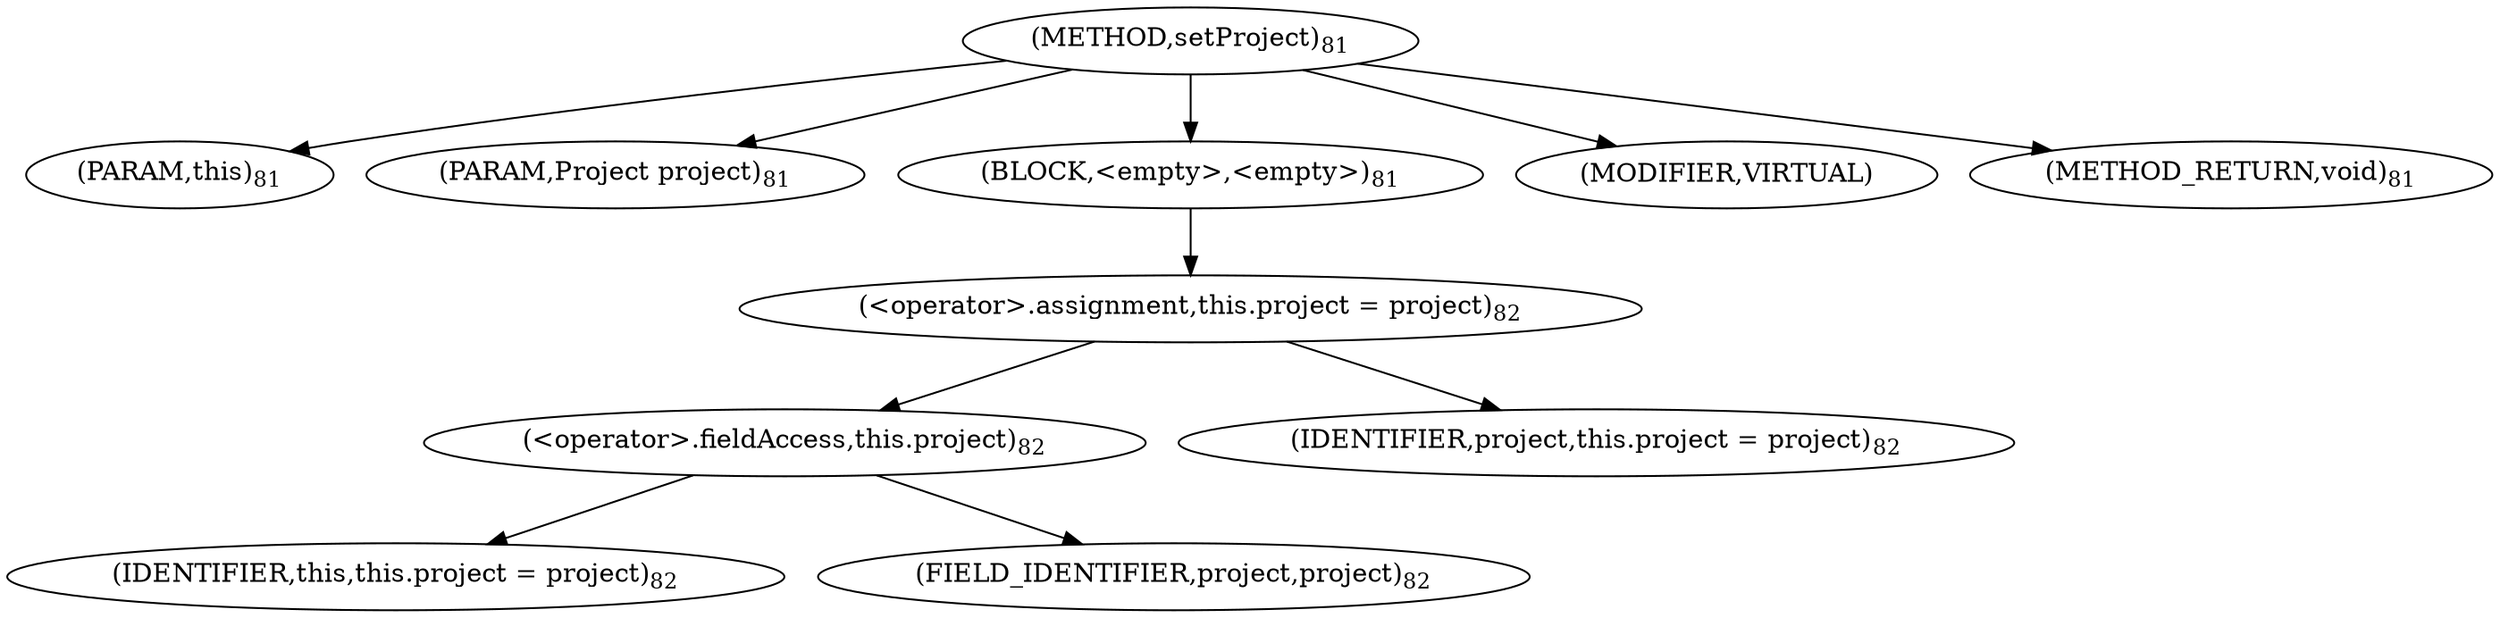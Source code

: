 digraph "setProject" {  
"68" [label = <(METHOD,setProject)<SUB>81</SUB>> ]
"4" [label = <(PARAM,this)<SUB>81</SUB>> ]
"69" [label = <(PARAM,Project project)<SUB>81</SUB>> ]
"70" [label = <(BLOCK,&lt;empty&gt;,&lt;empty&gt;)<SUB>81</SUB>> ]
"71" [label = <(&lt;operator&gt;.assignment,this.project = project)<SUB>82</SUB>> ]
"72" [label = <(&lt;operator&gt;.fieldAccess,this.project)<SUB>82</SUB>> ]
"3" [label = <(IDENTIFIER,this,this.project = project)<SUB>82</SUB>> ]
"73" [label = <(FIELD_IDENTIFIER,project,project)<SUB>82</SUB>> ]
"74" [label = <(IDENTIFIER,project,this.project = project)<SUB>82</SUB>> ]
"75" [label = <(MODIFIER,VIRTUAL)> ]
"76" [label = <(METHOD_RETURN,void)<SUB>81</SUB>> ]
  "68" -> "4" 
  "68" -> "69" 
  "68" -> "70" 
  "68" -> "75" 
  "68" -> "76" 
  "70" -> "71" 
  "71" -> "72" 
  "71" -> "74" 
  "72" -> "3" 
  "72" -> "73" 
}
